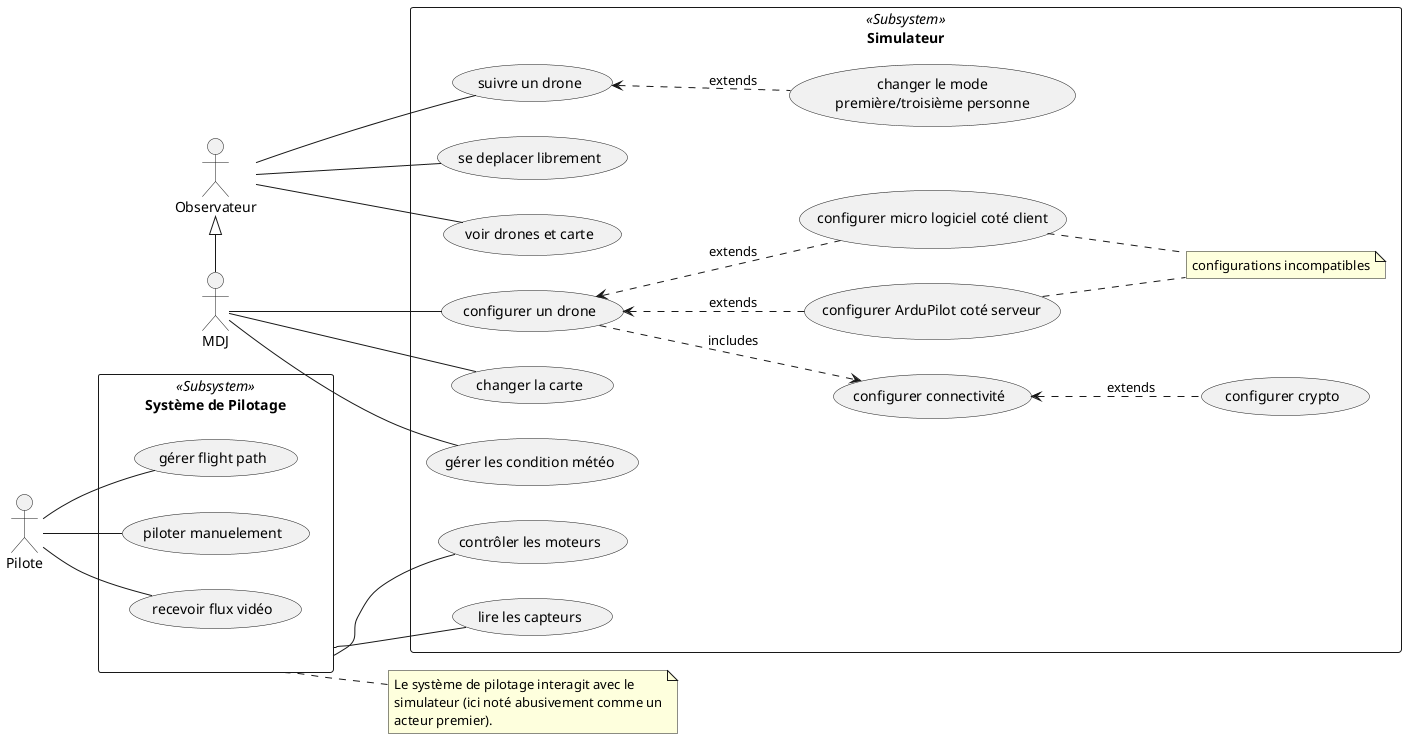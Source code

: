@startuml

left to right direction

actor Observateur
actor MDJ
actor Pilote
'actor Admin

rectangle "Système de Pilotage" <<Subsystem>> as SysPilot {
    Pilote -- (gérer flight path)
    Pilote -- (piloter manuelement)
    Pilote -- (recevoir flux vidéo)
}

note right of SysPilot
Le système de pilotage interagit avec le
simulateur (ici noté abusivement comme un
acteur premier).
end note

MDJ -left-|> Observateur

rectangle Simulateur <<Subsystem>> {

    usecase (suivre un drone) as follow_drone

    follow_drone <.down. (changer le mode\npremière/troisième personne) : extends

    Observateur -- (se deplacer librement)
    Observateur -- (voir drones et carte)
    Observateur -- follow_drone

    usecase (configurer un drone) as cfg_drone
    usecase (configurer connectivité) as cfg_conn
    usecase (configurer crypto) as cfg_crypt
    usecase (configurer ArduPilot coté serveur) as cfg_ardu_ss
    usecase (configurer micro logiciel coté client) as cfg_ardu_cs
    note "configurations incompatibles" as mutex1

    cfg_drone .down.> cfg_conn : includes
    cfg_conn <.down. cfg_crypt : extends
    cfg_drone <.down. cfg_ardu_ss : extends
    cfg_drone <.down. cfg_ardu_cs : extends
    cfg_ardu_ss .. mutex1
    cfg_ardu_cs .. mutex1

    MDJ -- (changer la carte)
    MDJ -- (gérer les condition météo)
    MDJ -- cfg_drone

    SysPilot -- (contrôler les moteurs)
    SysPilot -- (lire les capteurs)

}

@enduml
